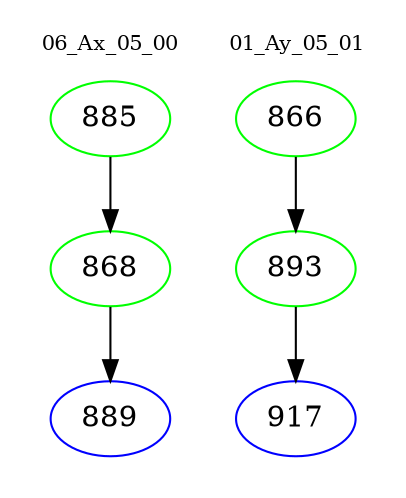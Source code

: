 digraph{
subgraph cluster_0 {
color = white
label = "06_Ax_05_00";
fontsize=10;
T0_885 [label="885", color="green"]
T0_885 -> T0_868 [color="black"]
T0_868 [label="868", color="green"]
T0_868 -> T0_889 [color="black"]
T0_889 [label="889", color="blue"]
}
subgraph cluster_1 {
color = white
label = "01_Ay_05_01";
fontsize=10;
T1_866 [label="866", color="green"]
T1_866 -> T1_893 [color="black"]
T1_893 [label="893", color="green"]
T1_893 -> T1_917 [color="black"]
T1_917 [label="917", color="blue"]
}
}
